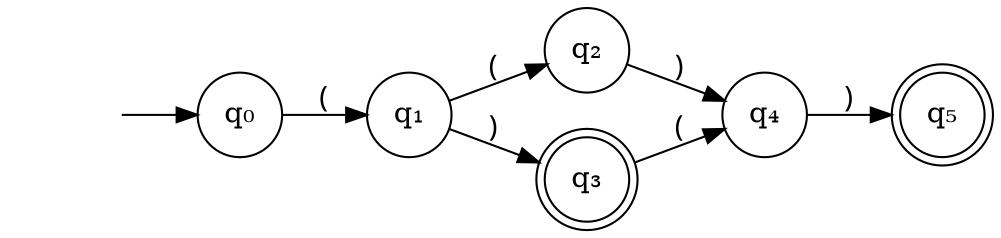 digraph Automaton {
    rankdir = LR;
    edge[ fontname="JetBrains Mono" ];
    0 [shape=circle,label="q₂"];
    0 -> 3 [label=")"]
    1 [shape=circle,label="q₁"];
    1 -> 0 [label="("]
    1 -> 4 [label=")"]
    2 [shape=doublecircle,label="q₅"];
    3 [shape=circle,label="q₄"];
    3 -> 2 [label=")"]
    4 [shape=doublecircle,label="q₃"];
    4 -> 3 [label="("]
    5 [shape=circle,label="q₀"];
    initial [shape=plaintext,label=""];
    initial -> 5
    5 -> 1 [label="("]
}